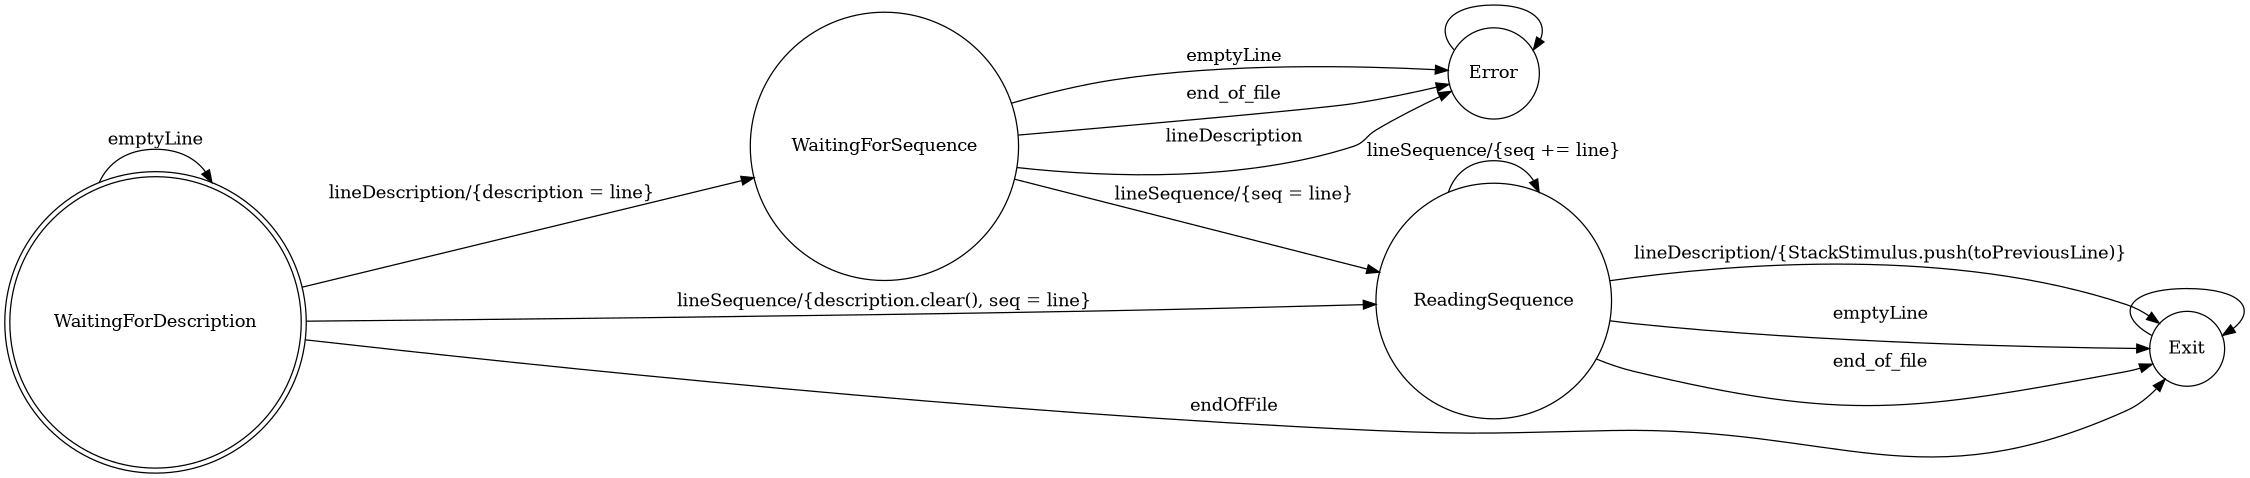digraph finite_state_machine {
	rankdir=LR;
	size="15"
	node [shape = doublecircle]; WaitingForDescription;
	node [shape = circle];

    WaitingForDescription -> WaitingForDescription [ label = "emptyLine" ];
	WaitingForDescription -> WaitingForSequence [ label = "lineDescription/{description = line}" ];
	WaitingForDescription -> ReadingSequence    [ label = "lineSequence/{description.clear(), seq = line}" ];
	WaitingForDescription -> Exit               [ label = "endOfFile" ];

	WaitingForSequence -> ReadingSequence    [ label = "lineSequence/{seq = line}" ];
	WaitingForSequence -> Error              [ label = "lineDescription" ];
	WaitingForSequence -> Error              [ label = "emptyLine" ];
	WaitingForSequence -> Error              [ label = "end_of_file" ];

	ReadingSequence    -> Exit               [ label = "emptyLine" ];
	ReadingSequence    -> Exit               [ label = "end_of_file" ];
	ReadingSequence    -> ReadingSequence    [ label = "lineSequence/{seq += line}" ];
    ReadingSequence    -> Exit               [ label = "lineDescription/{StackStimulus.push(toPreviousLine)}" ];

    
    Error-> Error [label = ""]
    Exit -> Exit [label = ""]
}
